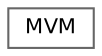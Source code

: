 digraph "Graphical Class Hierarchy"
{
 // LATEX_PDF_SIZE
  bgcolor="transparent";
  edge [fontname=Helvetica,fontsize=10,labelfontname=Helvetica,labelfontsize=10];
  node [fontname=Helvetica,fontsize=10,shape=box,height=0.2,width=0.4];
  rankdir="LR";
  Node0 [label="MVM",height=0.2,width=0.4,color="grey40", fillcolor="white", style="filled",URL="$class_m_v_m.html",tooltip="Ügyfeleket tároló class."];
}
